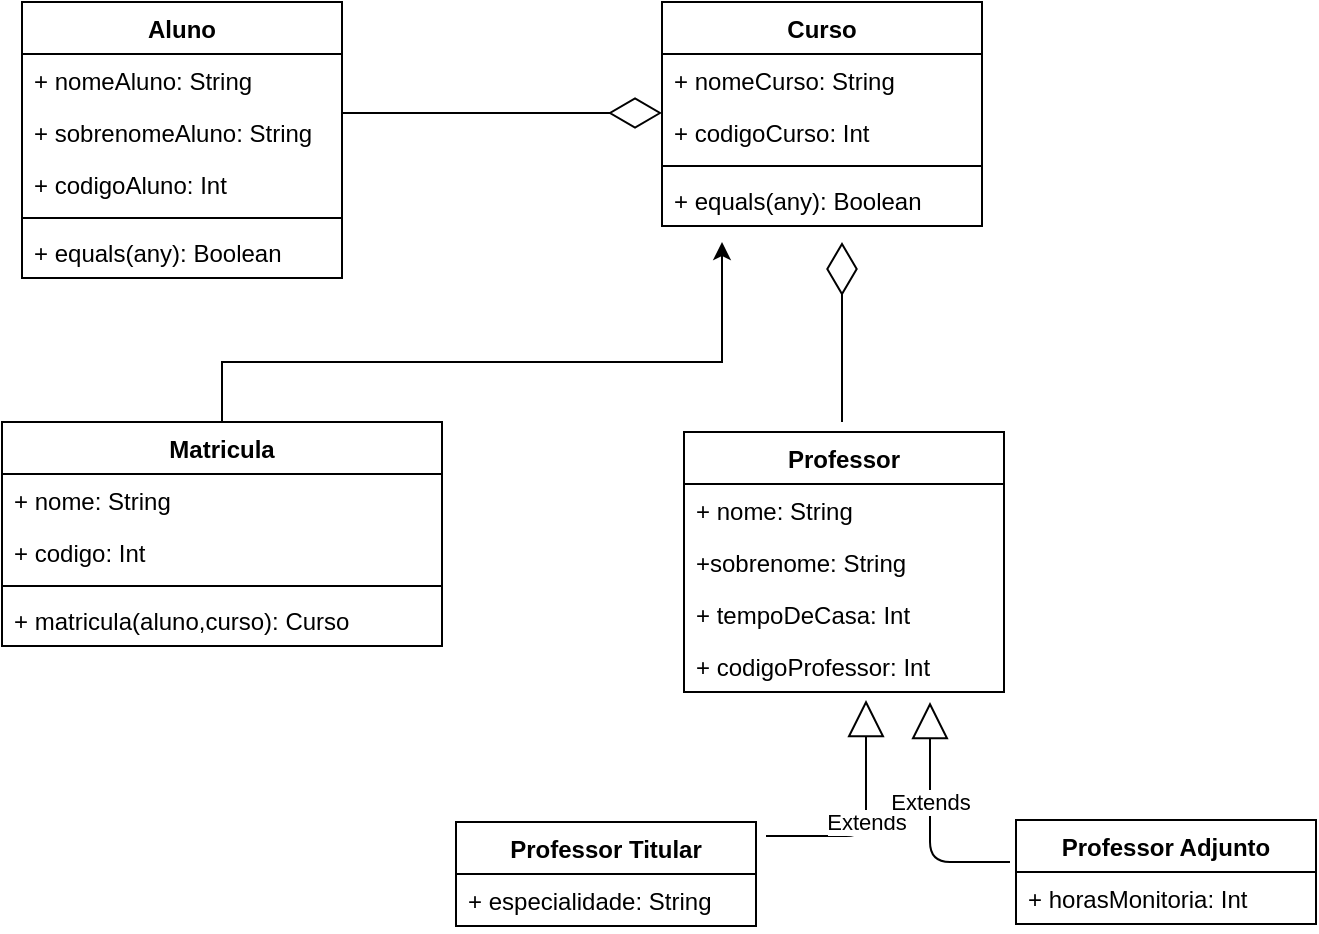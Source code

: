 <mxfile version="15.1.4" type="github">
  <diagram id="C5RBs43oDa-KdzZeNtuy" name="Page-1">
    <mxGraphModel dx="1929" dy="526" grid="1" gridSize="10" guides="1" tooltips="1" connect="1" arrows="1" fold="1" page="1" pageScale="1" pageWidth="827" pageHeight="1169" math="0" shadow="0">
      <root>
        <mxCell id="WIyWlLk6GJQsqaUBKTNV-0" />
        <mxCell id="WIyWlLk6GJQsqaUBKTNV-1" parent="WIyWlLk6GJQsqaUBKTNV-0" />
        <mxCell id="3fU2HvdeG6yoZtgQJrZw-20" value="Professor" style="swimlane;fontStyle=1;align=center;verticalAlign=top;childLayout=stackLayout;horizontal=1;startSize=26;horizontalStack=0;resizeParent=1;resizeParentMax=0;resizeLast=0;collapsible=1;marginBottom=0;" parent="WIyWlLk6GJQsqaUBKTNV-1" vertex="1">
          <mxGeometry x="-349" y="315" width="160" height="130" as="geometry">
            <mxRectangle x="210" y="120" width="100" height="26" as="alternateBounds" />
          </mxGeometry>
        </mxCell>
        <mxCell id="3fU2HvdeG6yoZtgQJrZw-21" value="+ nome: String" style="text;strokeColor=none;fillColor=none;align=left;verticalAlign=top;spacingLeft=4;spacingRight=4;overflow=hidden;rotatable=0;points=[[0,0.5],[1,0.5]];portConstraint=eastwest;" parent="3fU2HvdeG6yoZtgQJrZw-20" vertex="1">
          <mxGeometry y="26" width="160" height="26" as="geometry" />
        </mxCell>
        <mxCell id="3fU2HvdeG6yoZtgQJrZw-22" value="+sobrenome: String" style="text;strokeColor=none;fillColor=none;align=left;verticalAlign=top;spacingLeft=4;spacingRight=4;overflow=hidden;rotatable=0;points=[[0,0.5],[1,0.5]];portConstraint=eastwest;" parent="3fU2HvdeG6yoZtgQJrZw-20" vertex="1">
          <mxGeometry y="52" width="160" height="26" as="geometry" />
        </mxCell>
        <mxCell id="3fU2HvdeG6yoZtgQJrZw-23" value="+ tempoDeCasa: Int" style="text;strokeColor=none;fillColor=none;align=left;verticalAlign=top;spacingLeft=4;spacingRight=4;overflow=hidden;rotatable=0;points=[[0,0.5],[1,0.5]];portConstraint=eastwest;" parent="3fU2HvdeG6yoZtgQJrZw-20" vertex="1">
          <mxGeometry y="78" width="160" height="26" as="geometry" />
        </mxCell>
        <mxCell id="3fU2HvdeG6yoZtgQJrZw-24" value="+ codigoProfessor: Int" style="text;strokeColor=none;fillColor=none;align=left;verticalAlign=top;spacingLeft=4;spacingRight=4;overflow=hidden;rotatable=0;points=[[0,0.5],[1,0.5]];portConstraint=eastwest;" parent="3fU2HvdeG6yoZtgQJrZw-20" vertex="1">
          <mxGeometry y="104" width="160" height="26" as="geometry" />
        </mxCell>
        <mxCell id="3fU2HvdeG6yoZtgQJrZw-25" value="" style="endArrow=diamondThin;endFill=0;endSize=24;html=1;" parent="WIyWlLk6GJQsqaUBKTNV-1" edge="1">
          <mxGeometry width="160" relative="1" as="geometry">
            <mxPoint x="-520" y="155.5" as="sourcePoint" />
            <mxPoint x="-360" y="155.5" as="targetPoint" />
          </mxGeometry>
        </mxCell>
        <mxCell id="3fU2HvdeG6yoZtgQJrZw-26" value="" style="endArrow=diamondThin;endFill=0;endSize=24;html=1;" parent="WIyWlLk6GJQsqaUBKTNV-1" edge="1">
          <mxGeometry width="160" relative="1" as="geometry">
            <mxPoint x="-270" y="310" as="sourcePoint" />
            <mxPoint x="-270" y="220" as="targetPoint" />
            <Array as="points">
              <mxPoint x="-270" y="280" />
            </Array>
          </mxGeometry>
        </mxCell>
        <mxCell id="3fU2HvdeG6yoZtgQJrZw-27" value="Professor Titular" style="swimlane;fontStyle=1;align=center;verticalAlign=top;childLayout=stackLayout;horizontal=1;startSize=26;horizontalStack=0;resizeParent=1;resizeParentMax=0;resizeLast=0;collapsible=1;marginBottom=0;" parent="WIyWlLk6GJQsqaUBKTNV-1" vertex="1">
          <mxGeometry x="-463" y="510" width="150" height="52" as="geometry">
            <mxRectangle x="210" y="120" width="100" height="26" as="alternateBounds" />
          </mxGeometry>
        </mxCell>
        <mxCell id="3fU2HvdeG6yoZtgQJrZw-29" value="+ especialidade: String" style="text;strokeColor=none;fillColor=none;align=left;verticalAlign=top;spacingLeft=4;spacingRight=4;overflow=hidden;rotatable=0;points=[[0,0.5],[1,0.5]];portConstraint=eastwest;" parent="3fU2HvdeG6yoZtgQJrZw-27" vertex="1">
          <mxGeometry y="26" width="150" height="26" as="geometry" />
        </mxCell>
        <mxCell id="3fU2HvdeG6yoZtgQJrZw-32" value="Professor Adjunto" style="swimlane;fontStyle=1;align=center;verticalAlign=top;childLayout=stackLayout;horizontal=1;startSize=26;horizontalStack=0;resizeParent=1;resizeParentMax=0;resizeLast=0;collapsible=1;marginBottom=0;" parent="WIyWlLk6GJQsqaUBKTNV-1" vertex="1">
          <mxGeometry x="-183" y="509" width="150" height="52" as="geometry">
            <mxRectangle x="210" y="120" width="100" height="26" as="alternateBounds" />
          </mxGeometry>
        </mxCell>
        <mxCell id="3fU2HvdeG6yoZtgQJrZw-33" value="+ horasMonitoria: Int" style="text;strokeColor=none;fillColor=none;align=left;verticalAlign=top;spacingLeft=4;spacingRight=4;overflow=hidden;rotatable=0;points=[[0,0.5],[1,0.5]];portConstraint=eastwest;" parent="3fU2HvdeG6yoZtgQJrZw-32" vertex="1">
          <mxGeometry y="26" width="150" height="26" as="geometry" />
        </mxCell>
        <mxCell id="3fU2HvdeG6yoZtgQJrZw-50" value="" style="edgeStyle=orthogonalEdgeStyle;rounded=0;orthogonalLoop=1;jettySize=auto;html=1;" parent="WIyWlLk6GJQsqaUBKTNV-1" source="3fU2HvdeG6yoZtgQJrZw-39" edge="1">
          <mxGeometry relative="1" as="geometry">
            <mxPoint x="-330" y="220" as="targetPoint" />
            <Array as="points">
              <mxPoint x="-580" y="280" />
              <mxPoint x="-330" y="280" />
            </Array>
          </mxGeometry>
        </mxCell>
        <mxCell id="3fU2HvdeG6yoZtgQJrZw-39" value="Matricula" style="swimlane;fontStyle=1;align=center;verticalAlign=top;childLayout=stackLayout;horizontal=1;startSize=26;horizontalStack=0;resizeParent=1;resizeParentMax=0;resizeLast=0;collapsible=1;marginBottom=0;" parent="WIyWlLk6GJQsqaUBKTNV-1" vertex="1">
          <mxGeometry x="-690" y="310" width="220" height="112" as="geometry" />
        </mxCell>
        <mxCell id="3fU2HvdeG6yoZtgQJrZw-48" value="+ nome: String" style="text;strokeColor=none;fillColor=none;align=left;verticalAlign=top;spacingLeft=4;spacingRight=4;overflow=hidden;rotatable=0;points=[[0,0.5],[1,0.5]];portConstraint=eastwest;" parent="3fU2HvdeG6yoZtgQJrZw-39" vertex="1">
          <mxGeometry y="26" width="220" height="26" as="geometry" />
        </mxCell>
        <mxCell id="3fU2HvdeG6yoZtgQJrZw-40" value="+ codigo: Int" style="text;strokeColor=none;fillColor=none;align=left;verticalAlign=top;spacingLeft=4;spacingRight=4;overflow=hidden;rotatable=0;points=[[0,0.5],[1,0.5]];portConstraint=eastwest;" parent="3fU2HvdeG6yoZtgQJrZw-39" vertex="1">
          <mxGeometry y="52" width="220" height="26" as="geometry" />
        </mxCell>
        <mxCell id="3fU2HvdeG6yoZtgQJrZw-41" value="" style="line;strokeWidth=1;fillColor=none;align=left;verticalAlign=middle;spacingTop=-1;spacingLeft=3;spacingRight=3;rotatable=0;labelPosition=right;points=[];portConstraint=eastwest;" parent="3fU2HvdeG6yoZtgQJrZw-39" vertex="1">
          <mxGeometry y="78" width="220" height="8" as="geometry" />
        </mxCell>
        <mxCell id="3fU2HvdeG6yoZtgQJrZw-42" value="+ matricula(aluno,curso): Curso" style="text;strokeColor=none;fillColor=none;align=left;verticalAlign=top;spacingLeft=4;spacingRight=4;overflow=hidden;rotatable=0;points=[[0,0.5],[1,0.5]];portConstraint=eastwest;" parent="3fU2HvdeG6yoZtgQJrZw-39" vertex="1">
          <mxGeometry y="86" width="220" height="26" as="geometry" />
        </mxCell>
        <mxCell id="fX9WjxkHauZmLRTubXm2-1" value="Aluno" style="swimlane;fontStyle=1;align=center;verticalAlign=top;childLayout=stackLayout;horizontal=1;startSize=26;horizontalStack=0;resizeParent=1;resizeParentMax=0;resizeLast=0;collapsible=1;marginBottom=0;" parent="WIyWlLk6GJQsqaUBKTNV-1" vertex="1">
          <mxGeometry x="-680" y="100" width="160" height="138" as="geometry" />
        </mxCell>
        <mxCell id="fX9WjxkHauZmLRTubXm2-5" value="+ nomeAluno: String" style="text;strokeColor=none;fillColor=none;align=left;verticalAlign=top;spacingLeft=4;spacingRight=4;overflow=hidden;rotatable=0;points=[[0,0.5],[1,0.5]];portConstraint=eastwest;" parent="fX9WjxkHauZmLRTubXm2-1" vertex="1">
          <mxGeometry y="26" width="160" height="26" as="geometry" />
        </mxCell>
        <mxCell id="fX9WjxkHauZmLRTubXm2-8" value="+ sobrenomeAluno: String" style="text;strokeColor=none;fillColor=none;align=left;verticalAlign=top;spacingLeft=4;spacingRight=4;overflow=hidden;rotatable=0;points=[[0,0.5],[1,0.5]];portConstraint=eastwest;" parent="fX9WjxkHauZmLRTubXm2-1" vertex="1">
          <mxGeometry y="52" width="160" height="26" as="geometry" />
        </mxCell>
        <mxCell id="fX9WjxkHauZmLRTubXm2-9" value="+ codigoAluno: Int" style="text;strokeColor=none;fillColor=none;align=left;verticalAlign=top;spacingLeft=4;spacingRight=4;overflow=hidden;rotatable=0;points=[[0,0.5],[1,0.5]];portConstraint=eastwest;" parent="fX9WjxkHauZmLRTubXm2-1" vertex="1">
          <mxGeometry y="78" width="160" height="26" as="geometry" />
        </mxCell>
        <mxCell id="fX9WjxkHauZmLRTubXm2-3" value="" style="line;strokeWidth=1;fillColor=none;align=left;verticalAlign=middle;spacingTop=-1;spacingLeft=3;spacingRight=3;rotatable=0;labelPosition=right;points=[];portConstraint=eastwest;" parent="fX9WjxkHauZmLRTubXm2-1" vertex="1">
          <mxGeometry y="104" width="160" height="8" as="geometry" />
        </mxCell>
        <mxCell id="fX9WjxkHauZmLRTubXm2-4" value="+ equals(any): Boolean" style="text;strokeColor=none;fillColor=none;align=left;verticalAlign=top;spacingLeft=4;spacingRight=4;overflow=hidden;rotatable=0;points=[[0,0.5],[1,0.5]];portConstraint=eastwest;" parent="fX9WjxkHauZmLRTubXm2-1" vertex="1">
          <mxGeometry y="112" width="160" height="26" as="geometry" />
        </mxCell>
        <mxCell id="fX9WjxkHauZmLRTubXm2-11" value="Curso" style="swimlane;fontStyle=1;align=center;verticalAlign=top;childLayout=stackLayout;horizontal=1;startSize=26;horizontalStack=0;resizeParent=1;resizeParentMax=0;resizeLast=0;collapsible=1;marginBottom=0;" parent="WIyWlLk6GJQsqaUBKTNV-1" vertex="1">
          <mxGeometry x="-360" y="100" width="160" height="112" as="geometry" />
        </mxCell>
        <mxCell id="fX9WjxkHauZmLRTubXm2-12" value="+ nomeCurso: String" style="text;strokeColor=none;fillColor=none;align=left;verticalAlign=top;spacingLeft=4;spacingRight=4;overflow=hidden;rotatable=0;points=[[0,0.5],[1,0.5]];portConstraint=eastwest;" parent="fX9WjxkHauZmLRTubXm2-11" vertex="1">
          <mxGeometry y="26" width="160" height="26" as="geometry" />
        </mxCell>
        <mxCell id="fX9WjxkHauZmLRTubXm2-14" value="+ codigoCurso: Int" style="text;strokeColor=none;fillColor=none;align=left;verticalAlign=top;spacingLeft=4;spacingRight=4;overflow=hidden;rotatable=0;points=[[0,0.5],[1,0.5]];portConstraint=eastwest;" parent="fX9WjxkHauZmLRTubXm2-11" vertex="1">
          <mxGeometry y="52" width="160" height="26" as="geometry" />
        </mxCell>
        <mxCell id="fX9WjxkHauZmLRTubXm2-15" value="" style="line;strokeWidth=1;fillColor=none;align=left;verticalAlign=middle;spacingTop=-1;spacingLeft=3;spacingRight=3;rotatable=0;labelPosition=right;points=[];portConstraint=eastwest;" parent="fX9WjxkHauZmLRTubXm2-11" vertex="1">
          <mxGeometry y="78" width="160" height="8" as="geometry" />
        </mxCell>
        <mxCell id="fX9WjxkHauZmLRTubXm2-16" value="+ equals(any): Boolean" style="text;strokeColor=none;fillColor=none;align=left;verticalAlign=top;spacingLeft=4;spacingRight=4;overflow=hidden;rotatable=0;points=[[0,0.5],[1,0.5]];portConstraint=eastwest;" parent="fX9WjxkHauZmLRTubXm2-11" vertex="1">
          <mxGeometry y="86" width="160" height="26" as="geometry" />
        </mxCell>
        <mxCell id="saCMooP9EvJHrtnLI3zj-7" value="Extends" style="endArrow=block;endSize=16;endFill=0;html=1;strokeColor=#000000;" edge="1" parent="WIyWlLk6GJQsqaUBKTNV-1">
          <mxGeometry x="-0.034" width="160" relative="1" as="geometry">
            <mxPoint x="-308" y="517" as="sourcePoint" />
            <mxPoint x="-258" y="449" as="targetPoint" />
            <Array as="points">
              <mxPoint x="-258" y="517" />
            </Array>
            <mxPoint as="offset" />
          </mxGeometry>
        </mxCell>
        <mxCell id="saCMooP9EvJHrtnLI3zj-10" value="Extends" style="endArrow=block;endSize=16;endFill=0;html=1;strokeColor=#000000;rounded=1;" edge="1" parent="WIyWlLk6GJQsqaUBKTNV-1">
          <mxGeometry x="0.167" width="160" relative="1" as="geometry">
            <mxPoint x="-186" y="530" as="sourcePoint" />
            <mxPoint x="-226" y="450" as="targetPoint" />
            <Array as="points">
              <mxPoint x="-226" y="530" />
            </Array>
            <mxPoint as="offset" />
          </mxGeometry>
        </mxCell>
      </root>
    </mxGraphModel>
  </diagram>
</mxfile>
